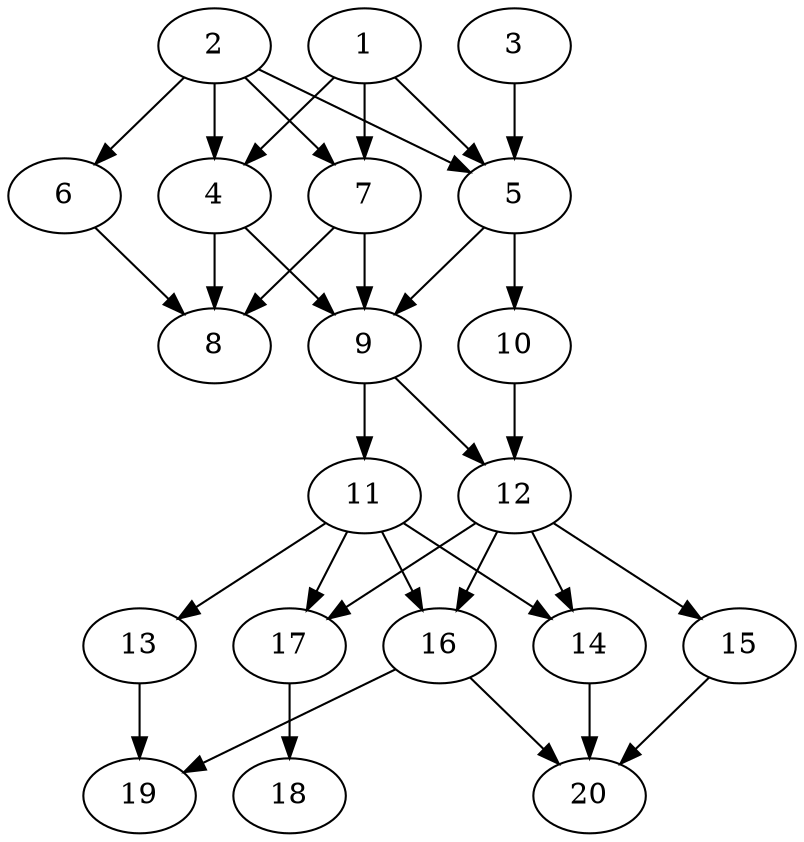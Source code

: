 // DAG automatically generated by daggen at Tue Jul 23 14:27:02 2019
// ./daggen --dot -n 20 --ccr 0.5 --fat 0.5 --regular 0.5 --density 0.7 --mindata 5242880 --maxdata 52428800 
digraph G {
  1 [size="24707072", alpha="0.09", expect_size="12353536"] 
  1 -> 4 [size ="12353536"]
  1 -> 5 [size ="12353536"]
  1 -> 7 [size ="12353536"]
  2 [size="55429120", alpha="0.14", expect_size="27714560"] 
  2 -> 4 [size ="27714560"]
  2 -> 5 [size ="27714560"]
  2 -> 6 [size ="27714560"]
  2 -> 7 [size ="27714560"]
  3 [size="60737536", alpha="0.08", expect_size="30368768"] 
  3 -> 5 [size ="30368768"]
  4 [size="74246144", alpha="0.10", expect_size="37123072"] 
  4 -> 8 [size ="37123072"]
  4 -> 9 [size ="37123072"]
  5 [size="47159296", alpha="0.01", expect_size="23579648"] 
  5 -> 9 [size ="23579648"]
  5 -> 10 [size ="23579648"]
  6 [size="28143616", alpha="0.00", expect_size="14071808"] 
  6 -> 8 [size ="14071808"]
  7 [size="91404288", alpha="0.12", expect_size="45702144"] 
  7 -> 8 [size ="45702144"]
  7 -> 9 [size ="45702144"]
  8 [size="16412672", alpha="0.16", expect_size="8206336"] 
  9 [size="27232256", alpha="0.06", expect_size="13616128"] 
  9 -> 11 [size ="13616128"]
  9 -> 12 [size ="13616128"]
  10 [size="54239232", alpha="0.05", expect_size="27119616"] 
  10 -> 12 [size ="27119616"]
  11 [size="15083520", alpha="0.17", expect_size="7541760"] 
  11 -> 13 [size ="7541760"]
  11 -> 14 [size ="7541760"]
  11 -> 16 [size ="7541760"]
  11 -> 17 [size ="7541760"]
  12 [size="55803904", alpha="0.19", expect_size="27901952"] 
  12 -> 14 [size ="27901952"]
  12 -> 15 [size ="27901952"]
  12 -> 16 [size ="27901952"]
  12 -> 17 [size ="27901952"]
  13 [size="27934720", alpha="0.07", expect_size="13967360"] 
  13 -> 19 [size ="13967360"]
  14 [size="66402304", alpha="0.16", expect_size="33201152"] 
  14 -> 20 [size ="33201152"]
  15 [size="18079744", alpha="0.19", expect_size="9039872"] 
  15 -> 20 [size ="9039872"]
  16 [size="22712320", alpha="0.17", expect_size="11356160"] 
  16 -> 19 [size ="11356160"]
  16 -> 20 [size ="11356160"]
  17 [size="23480320", alpha="0.06", expect_size="11740160"] 
  17 -> 18 [size ="11740160"]
  18 [size="79880192", alpha="0.13", expect_size="39940096"] 
  19 [size="62949376", alpha="0.11", expect_size="31474688"] 
  20 [size="93220864", alpha="0.09", expect_size="46610432"] 
}
